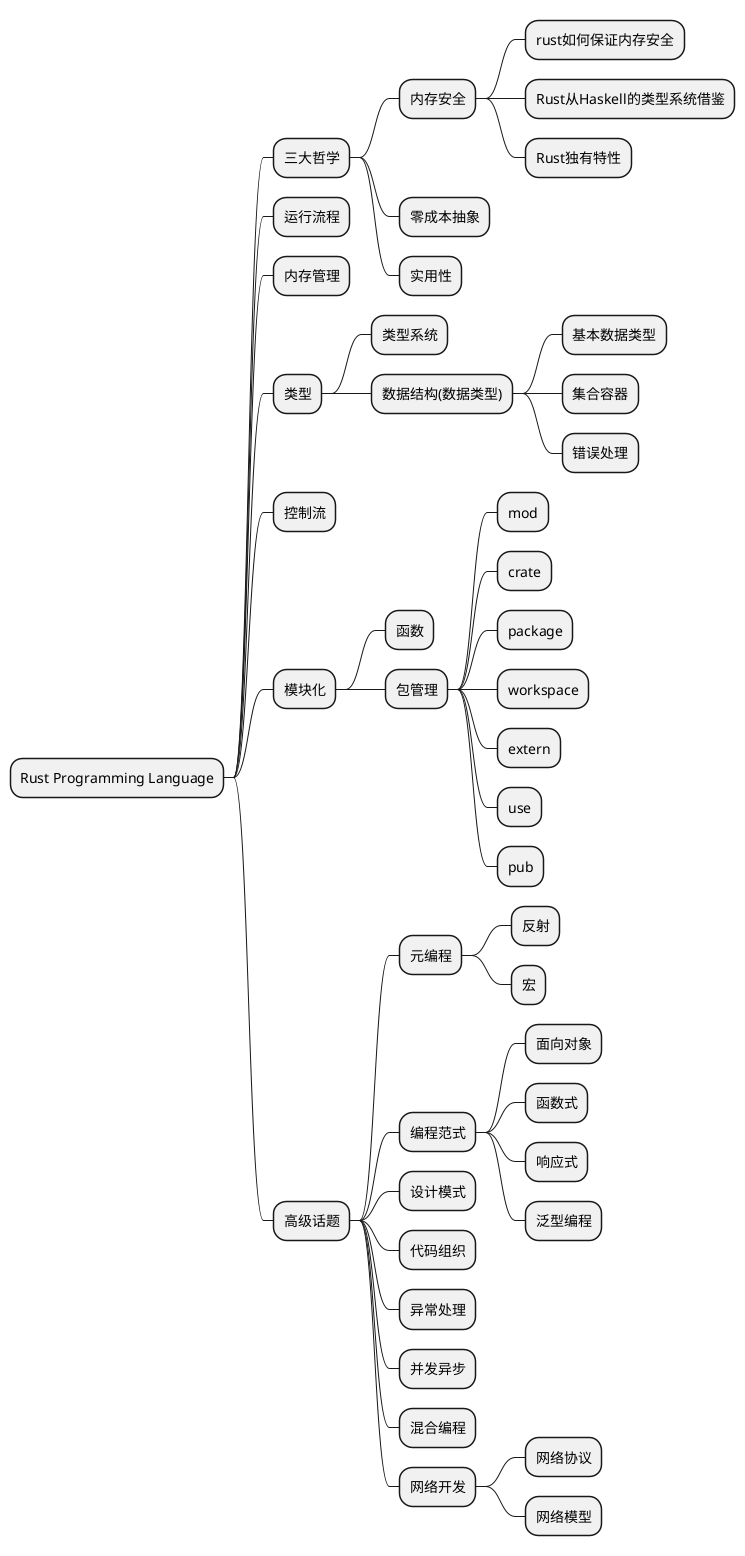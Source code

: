 @startmindmap
* Rust Programming Language
** 三大哲学
*** 内存安全
**** rust如何保证内存安全
**** Rust从Haskell的类型系统借鉴
**** Rust独有特性
*** 零成本抽象
*** 实用性
** 运行流程
** 内存管理
** 类型
*** 类型系统
*** 数据结构(数据类型)
**** 基本数据类型
**** 集合容器
**** 错误处理
** 控制流
** 模块化
*** 函数
*** 包管理
**** mod
**** crate
**** package
**** workspace
**** extern
**** use
**** pub
** 高级话题
*** 元编程
**** 反射
**** 宏
*** 编程范式
**** 面向对象
**** 函数式
**** 响应式
**** 泛型编程
*** 设计模式
*** 代码组织
*** 异常处理
*** 并发异步
*** 混合编程
*** 网络开发
**** 网络协议
**** 网络模型
@endmindmap